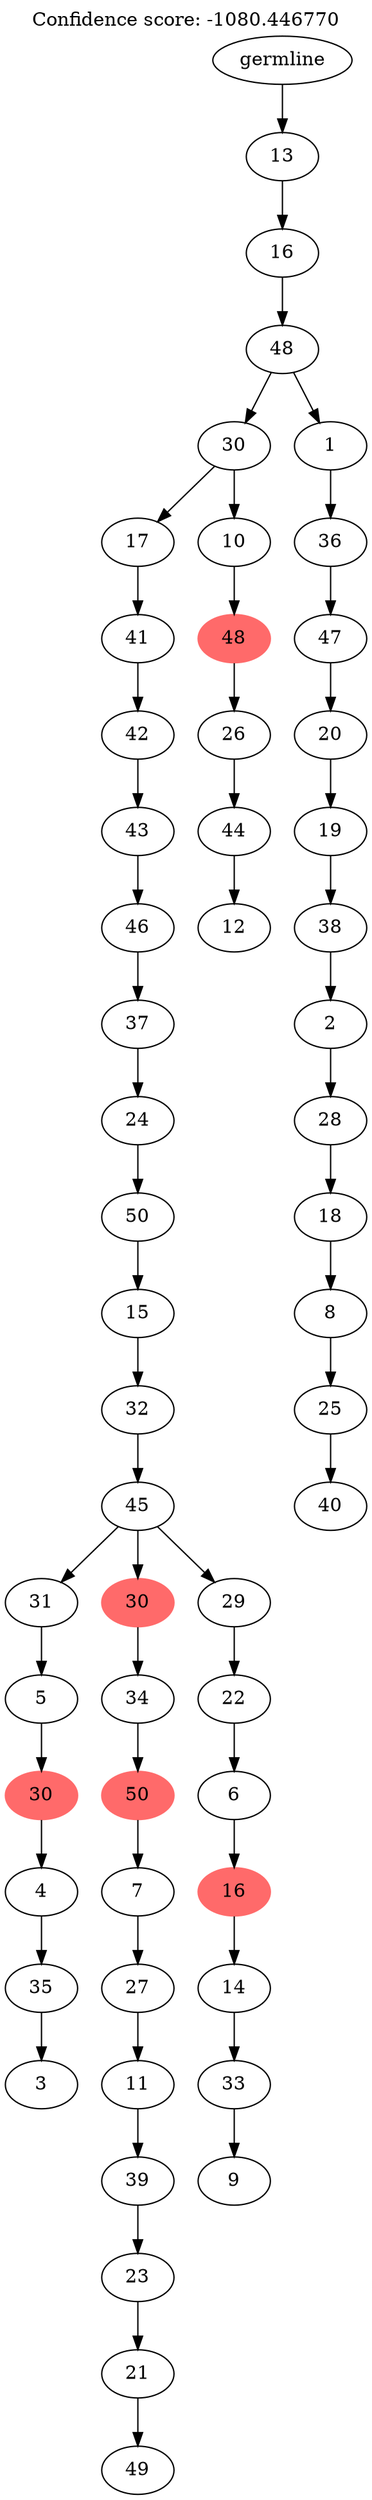 digraph g {
	"54" -> "55";
	"55" [label="3"];
	"53" -> "54";
	"54" [label="35"];
	"52" -> "53";
	"53" [label="4"];
	"51" -> "52";
	"52" [color=indianred1, style=filled, label="30"];
	"50" -> "51";
	"51" [label="5"];
	"48" -> "49";
	"49" [label="49"];
	"47" -> "48";
	"48" [label="21"];
	"46" -> "47";
	"47" [label="23"];
	"45" -> "46";
	"46" [label="39"];
	"44" -> "45";
	"45" [label="11"];
	"43" -> "44";
	"44" [label="27"];
	"42" -> "43";
	"43" [label="7"];
	"41" -> "42";
	"42" [color=indianred1, style=filled, label="50"];
	"40" -> "41";
	"41" [label="34"];
	"38" -> "39";
	"39" [label="9"];
	"37" -> "38";
	"38" [label="33"];
	"36" -> "37";
	"37" [label="14"];
	"35" -> "36";
	"36" [color=indianred1, style=filled, label="16"];
	"34" -> "35";
	"35" [label="6"];
	"33" -> "34";
	"34" [label="22"];
	"32" -> "33";
	"33" [label="29"];
	"32" -> "40";
	"40" [color=indianred1, style=filled, label="30"];
	"32" -> "50";
	"50" [label="31"];
	"31" -> "32";
	"32" [label="45"];
	"30" -> "31";
	"31" [label="32"];
	"29" -> "30";
	"30" [label="15"];
	"28" -> "29";
	"29" [label="50"];
	"27" -> "28";
	"28" [label="24"];
	"26" -> "27";
	"27" [label="37"];
	"25" -> "26";
	"26" [label="46"];
	"24" -> "25";
	"25" [label="43"];
	"23" -> "24";
	"24" [label="42"];
	"22" -> "23";
	"23" [label="41"];
	"20" -> "21";
	"21" [label="12"];
	"19" -> "20";
	"20" [label="44"];
	"18" -> "19";
	"19" [label="26"];
	"17" -> "18";
	"18" [color=indianred1, style=filled, label="48"];
	"16" -> "17";
	"17" [label="10"];
	"16" -> "22";
	"22" [label="17"];
	"14" -> "15";
	"15" [label="40"];
	"13" -> "14";
	"14" [label="25"];
	"12" -> "13";
	"13" [label="8"];
	"11" -> "12";
	"12" [label="18"];
	"10" -> "11";
	"11" [label="28"];
	"9" -> "10";
	"10" [label="2"];
	"8" -> "9";
	"9" [label="38"];
	"7" -> "8";
	"8" [label="19"];
	"6" -> "7";
	"7" [label="20"];
	"5" -> "6";
	"6" [label="47"];
	"4" -> "5";
	"5" [label="36"];
	"3" -> "4";
	"4" [label="1"];
	"3" -> "16";
	"16" [label="30"];
	"2" -> "3";
	"3" [label="48"];
	"1" -> "2";
	"2" [label="16"];
	"0" -> "1";
	"1" [label="13"];
	"0" [label="germline"];
	labelloc="t";
	label="Confidence score: -1080.446770";
}
